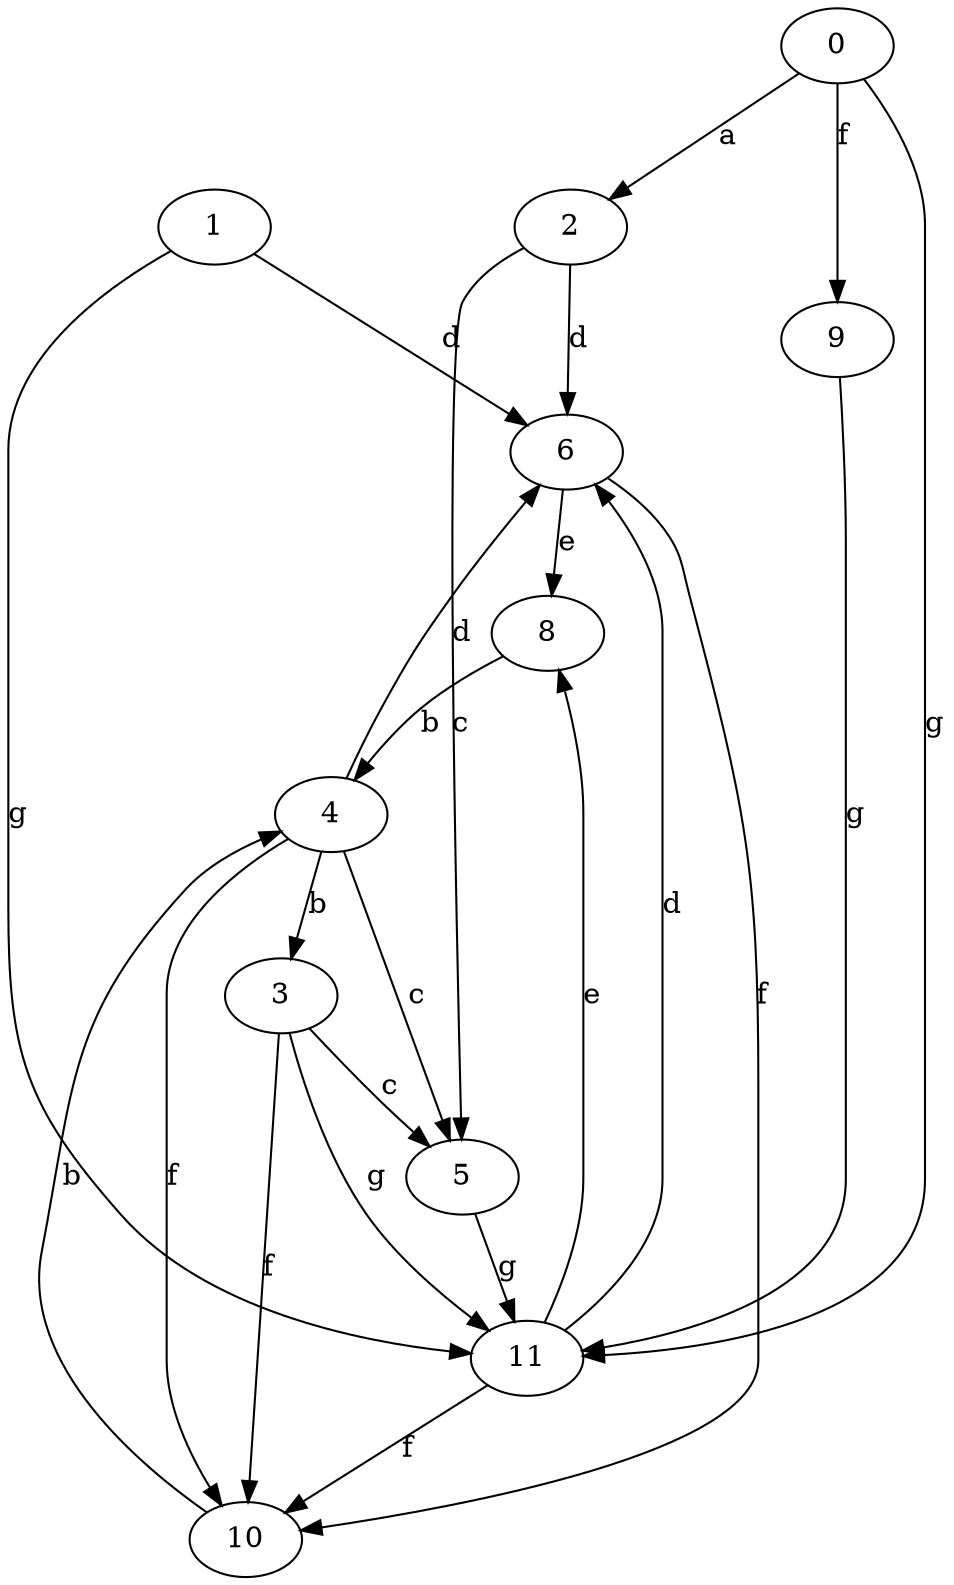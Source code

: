 strict digraph  {
1;
2;
3;
4;
5;
6;
8;
9;
10;
0;
11;
1 -> 6  [label=d];
1 -> 11  [label=g];
2 -> 5  [label=c];
2 -> 6  [label=d];
3 -> 5  [label=c];
3 -> 10  [label=f];
3 -> 11  [label=g];
4 -> 3  [label=b];
4 -> 5  [label=c];
4 -> 6  [label=d];
4 -> 10  [label=f];
5 -> 11  [label=g];
6 -> 8  [label=e];
6 -> 10  [label=f];
8 -> 4  [label=b];
9 -> 11  [label=g];
10 -> 4  [label=b];
0 -> 2  [label=a];
0 -> 9  [label=f];
0 -> 11  [label=g];
11 -> 6  [label=d];
11 -> 8  [label=e];
11 -> 10  [label=f];
}
